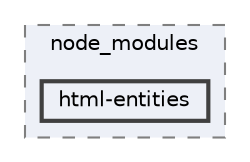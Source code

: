 digraph "pkiclassroomrescheduler/src/main/frontend/node_modules/html-entities"
{
 // LATEX_PDF_SIZE
  bgcolor="transparent";
  edge [fontname=Helvetica,fontsize=10,labelfontname=Helvetica,labelfontsize=10];
  node [fontname=Helvetica,fontsize=10,shape=box,height=0.2,width=0.4];
  compound=true
  subgraph clusterdir_72953eda66ccb3a2722c28e1c3e6c23b {
    graph [ bgcolor="#edf0f7", pencolor="grey50", label="node_modules", fontname=Helvetica,fontsize=10 style="filled,dashed", URL="dir_72953eda66ccb3a2722c28e1c3e6c23b.html",tooltip=""]
  dir_bdb61360316207bcff309792d954615c [label="html-entities", fillcolor="#edf0f7", color="grey25", style="filled,bold", URL="dir_bdb61360316207bcff309792d954615c.html",tooltip=""];
  }
}
